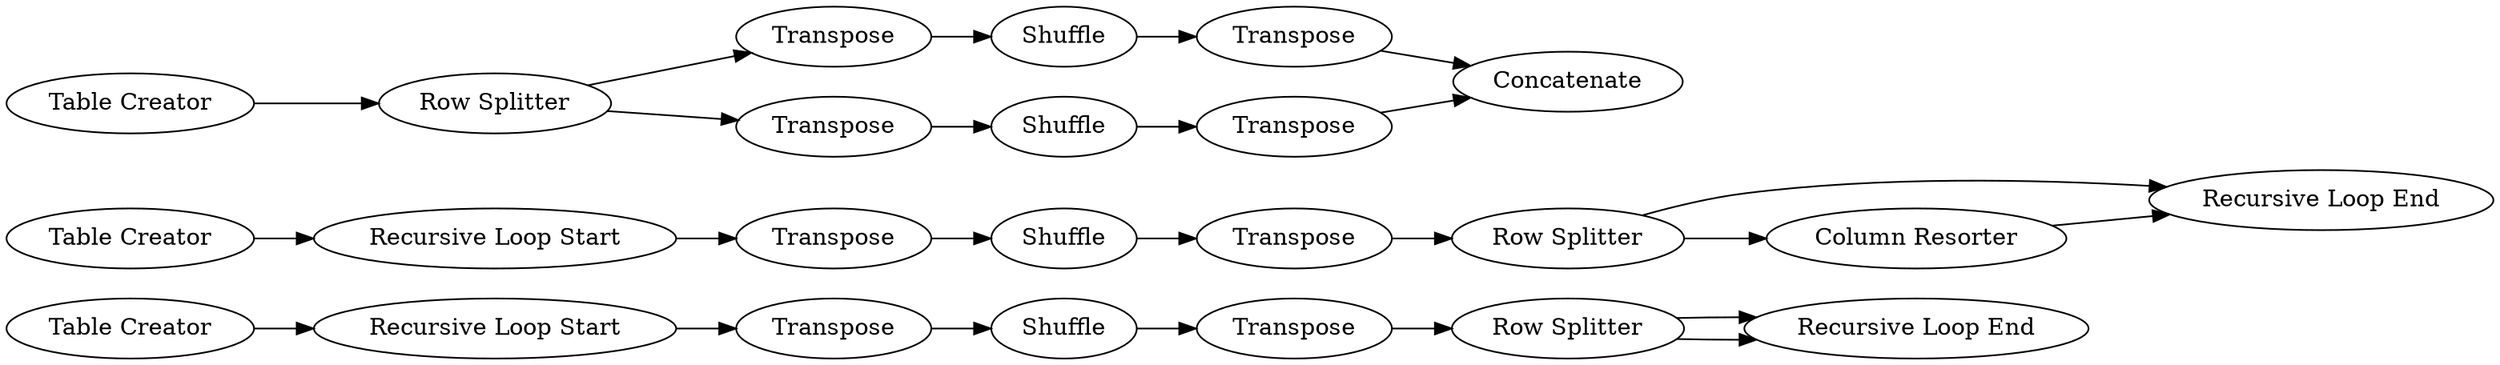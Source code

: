 digraph {
	1 [label="Table Creator"]
	2 [label="Recursive Loop Start"]
	3 [label=Transpose]
	4 [label=Shuffle]
	5 [label=Transpose]
	6 [label="Row Splitter"]
	7 [label="Recursive Loop End"]
	8 [label="Row Splitter"]
	9 [label=Transpose]
	10 [label="Recursive Loop Start"]
	11 [label="Table Creator"]
	12 [label=Transpose]
	13 [label="Recursive Loop End"]
	14 [label=Shuffle]
	15 [label="Column Resorter"]
	16 [label="Table Creator"]
	17 [label="Row Splitter"]
	18 [label=Shuffle]
	19 [label=Transpose]
	20 [label=Transpose]
	21 [label=Transpose]
	22 [label=Shuffle]
	23 [label=Transpose]
	24 [label=Concatenate]
	1 -> 2
	2 -> 3
	3 -> 4
	4 -> 5
	5 -> 6
	6 -> 7
	6 -> 7
	8 -> 13
	8 -> 15
	9 -> 8
	10 -> 12
	11 -> 10
	12 -> 14
	14 -> 9
	15 -> 13
	16 -> 17
	17 -> 20
	17 -> 23
	18 -> 19
	19 -> 24
	20 -> 18
	21 -> 24
	22 -> 21
	23 -> 22
	rankdir=LR
}
